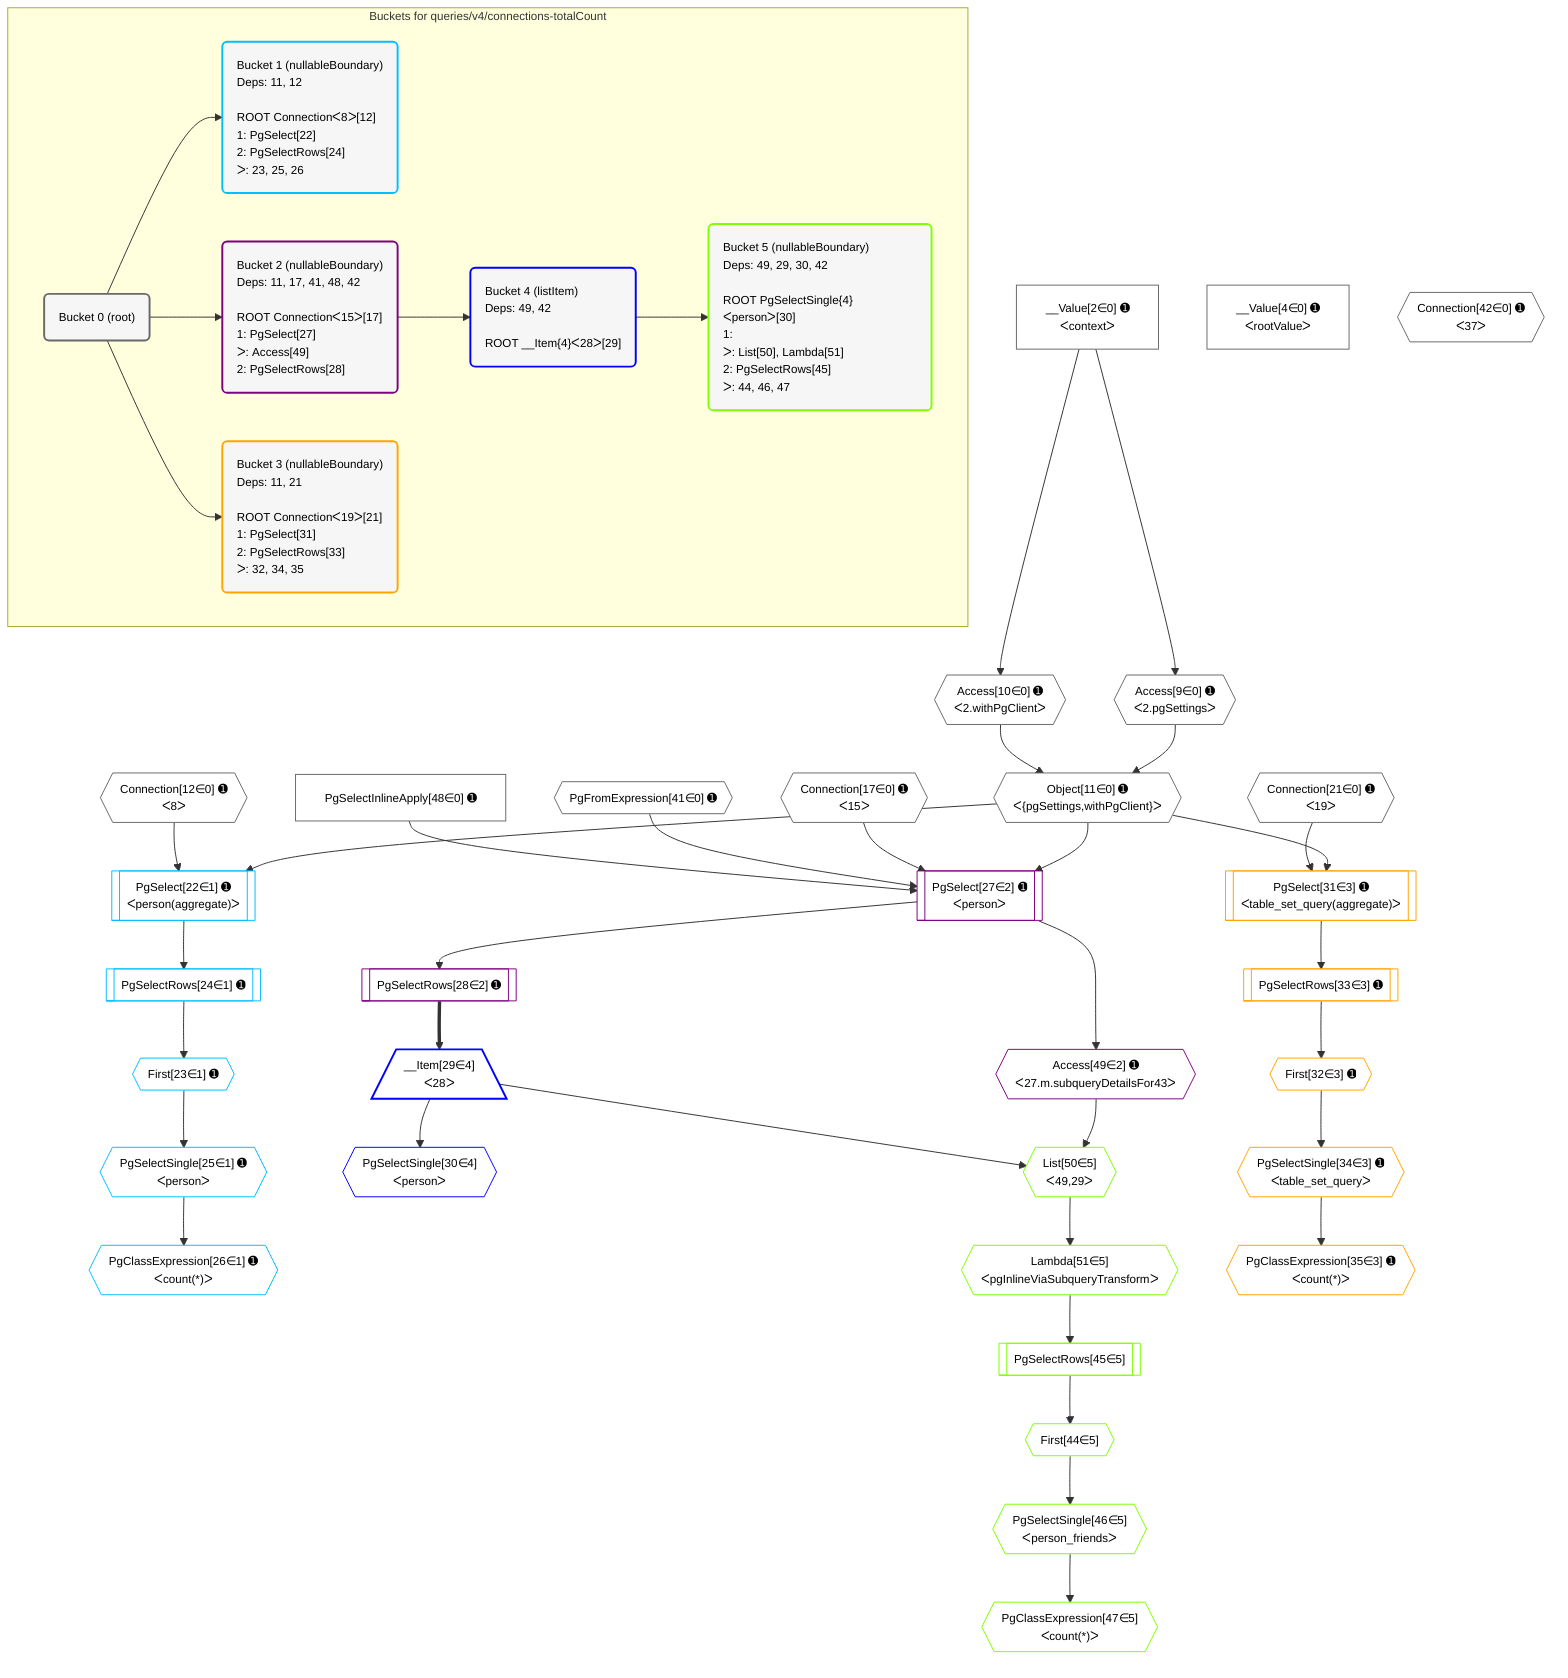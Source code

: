 %%{init: {'themeVariables': { 'fontSize': '12px'}}}%%
graph TD
    classDef path fill:#eee,stroke:#000,color:#000
    classDef plan fill:#fff,stroke-width:1px,color:#000
    classDef itemplan fill:#fff,stroke-width:2px,color:#000
    classDef unbatchedplan fill:#dff,stroke-width:1px,color:#000
    classDef sideeffectplan fill:#fcc,stroke-width:2px,color:#000
    classDef bucket fill:#f6f6f6,color:#000,stroke-width:2px,text-align:left


    %% plan dependencies
    Object11{{"Object[11∈0] ➊<br />ᐸ{pgSettings,withPgClient}ᐳ"}}:::plan
    Access9{{"Access[9∈0] ➊<br />ᐸ2.pgSettingsᐳ"}}:::plan
    Access10{{"Access[10∈0] ➊<br />ᐸ2.withPgClientᐳ"}}:::plan
    Access9 & Access10 --> Object11
    __Value2["__Value[2∈0] ➊<br />ᐸcontextᐳ"]:::plan
    __Value2 --> Access9
    __Value2 --> Access10
    __Value4["__Value[4∈0] ➊<br />ᐸrootValueᐳ"]:::plan
    Connection12{{"Connection[12∈0] ➊<br />ᐸ8ᐳ"}}:::plan
    Connection17{{"Connection[17∈0] ➊<br />ᐸ15ᐳ"}}:::plan
    Connection21{{"Connection[21∈0] ➊<br />ᐸ19ᐳ"}}:::plan
    PgFromExpression41{{"PgFromExpression[41∈0] ➊"}}:::plan
    Connection42{{"Connection[42∈0] ➊<br />ᐸ37ᐳ"}}:::plan
    PgSelectInlineApply48["PgSelectInlineApply[48∈0] ➊"]:::plan
    PgSelect22[["PgSelect[22∈1] ➊<br />ᐸperson(aggregate)ᐳ"]]:::plan
    Object11 & Connection12 --> PgSelect22
    First23{{"First[23∈1] ➊"}}:::plan
    PgSelectRows24[["PgSelectRows[24∈1] ➊"]]:::plan
    PgSelectRows24 --> First23
    PgSelect22 --> PgSelectRows24
    PgSelectSingle25{{"PgSelectSingle[25∈1] ➊<br />ᐸpersonᐳ"}}:::plan
    First23 --> PgSelectSingle25
    PgClassExpression26{{"PgClassExpression[26∈1] ➊<br />ᐸcount(*)ᐳ"}}:::plan
    PgSelectSingle25 --> PgClassExpression26
    PgSelect27[["PgSelect[27∈2] ➊<br />ᐸpersonᐳ"]]:::plan
    Object11 & Connection17 & PgFromExpression41 & PgSelectInlineApply48 --> PgSelect27
    PgSelectRows28[["PgSelectRows[28∈2] ➊"]]:::plan
    PgSelect27 --> PgSelectRows28
    Access49{{"Access[49∈2] ➊<br />ᐸ27.m.subqueryDetailsFor43ᐳ"}}:::plan
    PgSelect27 --> Access49
    __Item29[/"__Item[29∈4]<br />ᐸ28ᐳ"\]:::itemplan
    PgSelectRows28 ==> __Item29
    PgSelectSingle30{{"PgSelectSingle[30∈4]<br />ᐸpersonᐳ"}}:::plan
    __Item29 --> PgSelectSingle30
    List50{{"List[50∈5]<br />ᐸ49,29ᐳ"}}:::plan
    Access49 & __Item29 --> List50
    First44{{"First[44∈5]"}}:::plan
    PgSelectRows45[["PgSelectRows[45∈5]"]]:::plan
    PgSelectRows45 --> First44
    Lambda51{{"Lambda[51∈5]<br />ᐸpgInlineViaSubqueryTransformᐳ"}}:::plan
    Lambda51 --> PgSelectRows45
    PgSelectSingle46{{"PgSelectSingle[46∈5]<br />ᐸperson_friendsᐳ"}}:::plan
    First44 --> PgSelectSingle46
    PgClassExpression47{{"PgClassExpression[47∈5]<br />ᐸcount(*)ᐳ"}}:::plan
    PgSelectSingle46 --> PgClassExpression47
    List50 --> Lambda51
    PgSelect31[["PgSelect[31∈3] ➊<br />ᐸtable_set_query(aggregate)ᐳ"]]:::plan
    Object11 & Connection21 --> PgSelect31
    First32{{"First[32∈3] ➊"}}:::plan
    PgSelectRows33[["PgSelectRows[33∈3] ➊"]]:::plan
    PgSelectRows33 --> First32
    PgSelect31 --> PgSelectRows33
    PgSelectSingle34{{"PgSelectSingle[34∈3] ➊<br />ᐸtable_set_queryᐳ"}}:::plan
    First32 --> PgSelectSingle34
    PgClassExpression35{{"PgClassExpression[35∈3] ➊<br />ᐸcount(*)ᐳ"}}:::plan
    PgSelectSingle34 --> PgClassExpression35

    %% define steps

    subgraph "Buckets for queries/v4/connections-totalCount"
    Bucket0("Bucket 0 (root)"):::bucket
    classDef bucket0 stroke:#696969
    class Bucket0,__Value2,__Value4,Access9,Access10,Object11,Connection12,Connection17,Connection21,PgFromExpression41,Connection42,PgSelectInlineApply48 bucket0
    Bucket1("Bucket 1 (nullableBoundary)<br />Deps: 11, 12<br /><br />ROOT Connectionᐸ8ᐳ[12]<br />1: PgSelect[22]<br />2: PgSelectRows[24]<br />ᐳ: 23, 25, 26"):::bucket
    classDef bucket1 stroke:#00bfff
    class Bucket1,PgSelect22,First23,PgSelectRows24,PgSelectSingle25,PgClassExpression26 bucket1
    Bucket2("Bucket 2 (nullableBoundary)<br />Deps: 11, 17, 41, 48, 42<br /><br />ROOT Connectionᐸ15ᐳ[17]<br />1: PgSelect[27]<br />ᐳ: Access[49]<br />2: PgSelectRows[28]"):::bucket
    classDef bucket2 stroke:#7f007f
    class Bucket2,PgSelect27,PgSelectRows28,Access49 bucket2
    Bucket3("Bucket 3 (nullableBoundary)<br />Deps: 11, 21<br /><br />ROOT Connectionᐸ19ᐳ[21]<br />1: PgSelect[31]<br />2: PgSelectRows[33]<br />ᐳ: 32, 34, 35"):::bucket
    classDef bucket3 stroke:#ffa500
    class Bucket3,PgSelect31,First32,PgSelectRows33,PgSelectSingle34,PgClassExpression35 bucket3
    Bucket4("Bucket 4 (listItem)<br />Deps: 49, 42<br /><br />ROOT __Item{4}ᐸ28ᐳ[29]"):::bucket
    classDef bucket4 stroke:#0000ff
    class Bucket4,__Item29,PgSelectSingle30 bucket4
    Bucket5("Bucket 5 (nullableBoundary)<br />Deps: 49, 29, 30, 42<br /><br />ROOT PgSelectSingle{4}ᐸpersonᐳ[30]<br />1: <br />ᐳ: List[50], Lambda[51]<br />2: PgSelectRows[45]<br />ᐳ: 44, 46, 47"):::bucket
    classDef bucket5 stroke:#7fff00
    class Bucket5,First44,PgSelectRows45,PgSelectSingle46,PgClassExpression47,List50,Lambda51 bucket5
    Bucket0 --> Bucket1 & Bucket2 & Bucket3
    Bucket2 --> Bucket4
    Bucket4 --> Bucket5
    end